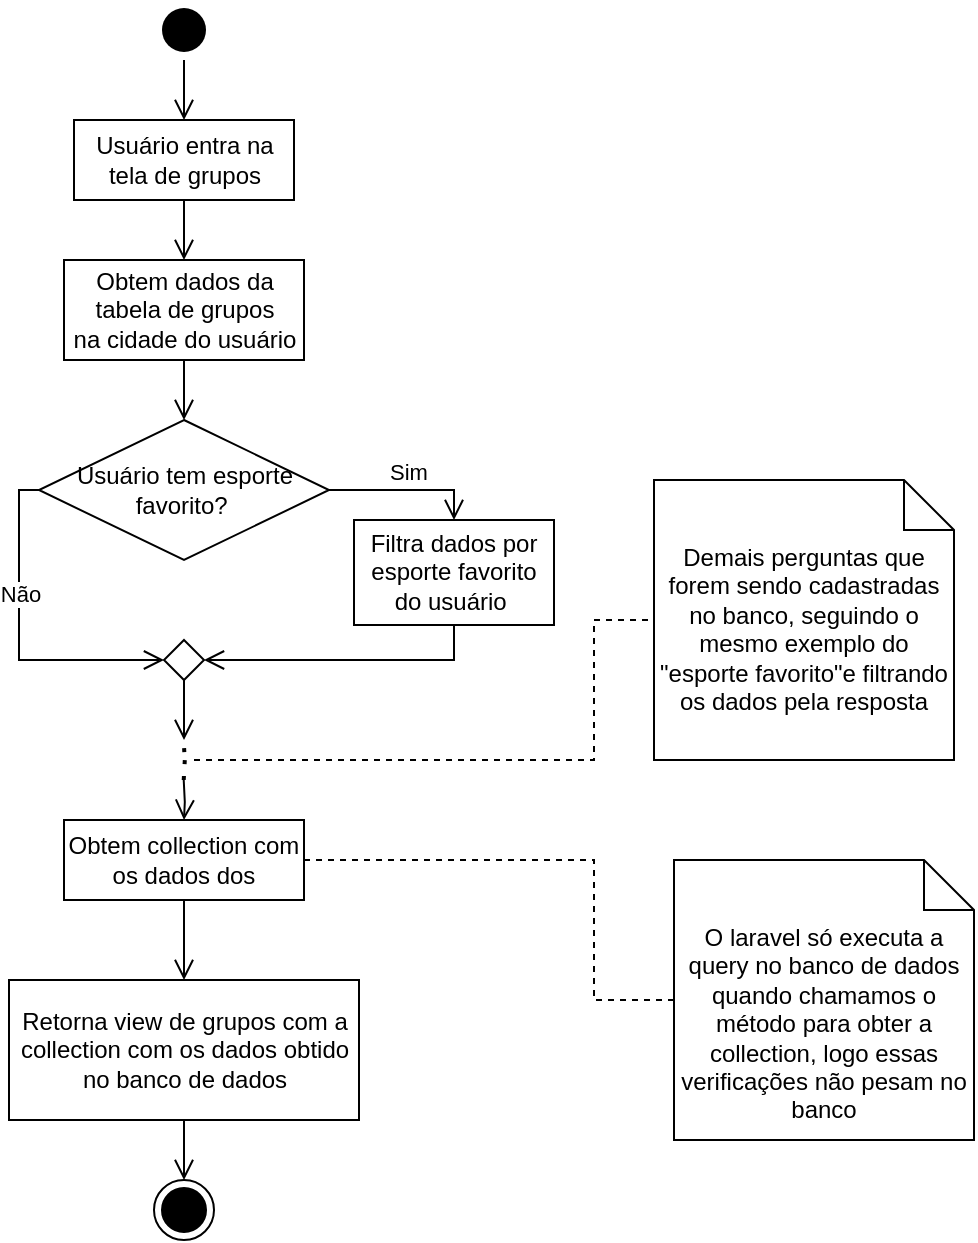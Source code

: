 <mxfile version="15.4.0" type="device"><diagram id="lUdXJJmj_tESAVBgy_tw" name="Página-1"><mxGraphModel dx="1021" dy="587" grid="1" gridSize="10" guides="1" tooltips="1" connect="1" arrows="1" fold="1" page="1" pageScale="1" pageWidth="827" pageHeight="1169" math="0" shadow="0"><root><mxCell id="0"/><mxCell id="1" parent="0"/><mxCell id="xd3pBkrR9m6yUgoTt7Tm-1" value="" style="ellipse;html=1;shape=startState;fillColor=#000000;strokeColor=none;" vertex="1" parent="1"><mxGeometry x="100" y="40" width="30" height="30" as="geometry"/></mxCell><mxCell id="xd3pBkrR9m6yUgoTt7Tm-2" value="" style="edgeStyle=orthogonalEdgeStyle;html=1;verticalAlign=bottom;endArrow=open;endSize=8;strokeColor=#000000;rounded=0;exitX=0.5;exitY=1;exitDx=0;exitDy=0;entryX=0.5;entryY=0;entryDx=0;entryDy=0;" edge="1" source="xd3pBkrR9m6yUgoTt7Tm-1" parent="1" target="xd3pBkrR9m6yUgoTt7Tm-3"><mxGeometry relative="1" as="geometry"><mxPoint x="115" y="130" as="targetPoint"/></mxGeometry></mxCell><mxCell id="xd3pBkrR9m6yUgoTt7Tm-3" value="Usuário entra na&lt;br&gt;tela de grupos" style="html=1;" vertex="1" parent="1"><mxGeometry x="60" y="100" width="110" height="40" as="geometry"/></mxCell><mxCell id="xd3pBkrR9m6yUgoTt7Tm-4" value="Obtem dados da&lt;br&gt;tabela de grupos&lt;br&gt;na cidade do usuário" style="html=1;" vertex="1" parent="1"><mxGeometry x="55" y="170" width="120" height="50" as="geometry"/></mxCell><mxCell id="xd3pBkrR9m6yUgoTt7Tm-6" value="" style="edgeStyle=orthogonalEdgeStyle;html=1;verticalAlign=bottom;endArrow=open;endSize=8;strokeColor=#000000;rounded=0;exitX=0.5;exitY=1;exitDx=0;exitDy=0;entryX=0.5;entryY=0;entryDx=0;entryDy=0;" edge="1" parent="1" source="xd3pBkrR9m6yUgoTt7Tm-3" target="xd3pBkrR9m6yUgoTt7Tm-4"><mxGeometry relative="1" as="geometry"><mxPoint x="115" y="170" as="targetPoint"/><mxPoint x="125" y="80" as="sourcePoint"/></mxGeometry></mxCell><mxCell id="xd3pBkrR9m6yUgoTt7Tm-7" value="Usuário tem esporte favorito?&amp;nbsp;" style="rhombus;whiteSpace=wrap;html=1;" vertex="1" parent="1"><mxGeometry x="42.5" y="250" width="145" height="70" as="geometry"/></mxCell><mxCell id="xd3pBkrR9m6yUgoTt7Tm-8" value="" style="edgeStyle=orthogonalEdgeStyle;html=1;verticalAlign=bottom;endArrow=open;endSize=8;strokeColor=#000000;rounded=0;exitX=0.5;exitY=1;exitDx=0;exitDy=0;entryX=0.5;entryY=0;entryDx=0;entryDy=0;" edge="1" parent="1" source="xd3pBkrR9m6yUgoTt7Tm-4" target="xd3pBkrR9m6yUgoTt7Tm-7"><mxGeometry relative="1" as="geometry"><mxPoint x="135.0" y="120" as="targetPoint"/><mxPoint x="135" y="90" as="sourcePoint"/></mxGeometry></mxCell><mxCell id="xd3pBkrR9m6yUgoTt7Tm-9" value="Filtra dados por esporte favorito do usuário&amp;nbsp;" style="rounded=0;whiteSpace=wrap;html=1;" vertex="1" parent="1"><mxGeometry x="200" y="300" width="100" height="52.5" as="geometry"/></mxCell><mxCell id="xd3pBkrR9m6yUgoTt7Tm-10" value="Sim" style="edgeStyle=orthogonalEdgeStyle;html=1;verticalAlign=bottom;endArrow=open;endSize=8;strokeColor=#000000;rounded=0;exitX=1;exitY=0.5;exitDx=0;exitDy=0;entryX=0.5;entryY=0;entryDx=0;entryDy=0;" edge="1" parent="1" source="xd3pBkrR9m6yUgoTt7Tm-7" target="xd3pBkrR9m6yUgoTt7Tm-9"><mxGeometry relative="1" as="geometry"><mxPoint x="125" y="260" as="targetPoint"/><mxPoint x="125" y="230" as="sourcePoint"/></mxGeometry></mxCell><mxCell id="xd3pBkrR9m6yUgoTt7Tm-11" value="" style="rhombus;whiteSpace=wrap;html=1;" vertex="1" parent="1"><mxGeometry x="105" y="360" width="20" height="20" as="geometry"/></mxCell><mxCell id="xd3pBkrR9m6yUgoTt7Tm-13" value="" style="edgeStyle=orthogonalEdgeStyle;html=1;verticalAlign=bottom;endArrow=open;endSize=8;strokeColor=#000000;rounded=0;exitX=0;exitY=0.5;exitDx=0;exitDy=0;entryX=0;entryY=0.5;entryDx=0;entryDy=0;" edge="1" parent="1" source="xd3pBkrR9m6yUgoTt7Tm-7" target="xd3pBkrR9m6yUgoTt7Tm-11"><mxGeometry relative="1" as="geometry"><mxPoint x="125" y="260" as="targetPoint"/><mxPoint x="125" y="230" as="sourcePoint"/></mxGeometry></mxCell><mxCell id="xd3pBkrR9m6yUgoTt7Tm-16" value="Não" style="edgeLabel;html=1;align=center;verticalAlign=middle;resizable=0;points=[];" vertex="1" connectable="0" parent="xd3pBkrR9m6yUgoTt7Tm-13"><mxGeometry x="-0.263" relative="1" as="geometry"><mxPoint as="offset"/></mxGeometry></mxCell><mxCell id="xd3pBkrR9m6yUgoTt7Tm-15" value="" style="edgeStyle=orthogonalEdgeStyle;html=1;verticalAlign=bottom;endArrow=open;endSize=8;strokeColor=#000000;rounded=0;exitX=0.5;exitY=1;exitDx=0;exitDy=0;entryX=1;entryY=0.5;entryDx=0;entryDy=0;" edge="1" parent="1" source="xd3pBkrR9m6yUgoTt7Tm-9" target="xd3pBkrR9m6yUgoTt7Tm-11"><mxGeometry relative="1" as="geometry"><mxPoint x="125.0" y="260.0" as="targetPoint"/><mxPoint x="125.0" y="230" as="sourcePoint"/></mxGeometry></mxCell><mxCell id="xd3pBkrR9m6yUgoTt7Tm-18" value="" style="edgeStyle=orthogonalEdgeStyle;html=1;verticalAlign=bottom;endArrow=open;endSize=8;strokeColor=#000000;rounded=0;exitX=0.5;exitY=1;exitDx=0;exitDy=0;" edge="1" parent="1" source="xd3pBkrR9m6yUgoTt7Tm-11"><mxGeometry relative="1" as="geometry"><mxPoint x="115" y="410" as="targetPoint"/><mxPoint x="135.0" y="240" as="sourcePoint"/></mxGeometry></mxCell><mxCell id="xd3pBkrR9m6yUgoTt7Tm-19" value="" style="endArrow=none;dashed=1;html=1;dashPattern=1 3;strokeWidth=2;rounded=0;edgeStyle=orthogonalEdgeStyle;" edge="1" parent="1"><mxGeometry width="50" height="50" relative="1" as="geometry"><mxPoint x="114.86" y="430" as="sourcePoint"/><mxPoint x="114.86" y="410" as="targetPoint"/></mxGeometry></mxCell><mxCell id="xd3pBkrR9m6yUgoTt7Tm-20" value="" style="edgeStyle=orthogonalEdgeStyle;html=1;verticalAlign=bottom;endArrow=open;endSize=8;strokeColor=#000000;rounded=0;exitX=0.5;exitY=1;exitDx=0;exitDy=0;entryX=0.5;entryY=0;entryDx=0;entryDy=0;" edge="1" parent="1" target="xd3pBkrR9m6yUgoTt7Tm-23"><mxGeometry relative="1" as="geometry"><mxPoint x="114.86" y="450" as="targetPoint"/><mxPoint x="114.86" y="430" as="sourcePoint"/></mxGeometry></mxCell><mxCell id="xd3pBkrR9m6yUgoTt7Tm-21" value="Demais perguntas que forem sendo cadastradas no banco, seguindo o mesmo exemplo do &quot;esporte favorito&quot;e filtrando os dados pela resposta" style="shape=note2;boundedLbl=1;whiteSpace=wrap;html=1;size=25;verticalAlign=top;align=center;" vertex="1" parent="1"><mxGeometry x="350" y="280" width="150" height="140" as="geometry"/></mxCell><mxCell id="xd3pBkrR9m6yUgoTt7Tm-22" value="" style="endArrow=none;dashed=1;html=1;rounded=0;strokeColor=#000000;edgeStyle=orthogonalEdgeStyle;entryX=0;entryY=0.5;entryDx=0;entryDy=0;entryPerimeter=0;" edge="1" parent="1" target="xd3pBkrR9m6yUgoTt7Tm-21"><mxGeometry width="50" height="50" relative="1" as="geometry"><mxPoint x="120" y="420" as="sourcePoint"/><mxPoint x="260" y="410" as="targetPoint"/><Array as="points"><mxPoint x="320" y="420"/></Array></mxGeometry></mxCell><mxCell id="xd3pBkrR9m6yUgoTt7Tm-23" value="Obtem collection com os dados dos" style="rounded=0;whiteSpace=wrap;html=1;" vertex="1" parent="1"><mxGeometry x="55" y="450" width="120" height="40" as="geometry"/></mxCell><mxCell id="xd3pBkrR9m6yUgoTt7Tm-24" value="O laravel só executa a query no banco de dados quando chamamos o método para obter a collection, logo essas verificações não pesam no banco" style="shape=note2;boundedLbl=1;whiteSpace=wrap;html=1;size=25;verticalAlign=top;align=center;" vertex="1" parent="1"><mxGeometry x="360" y="470" width="150" height="140" as="geometry"/></mxCell><mxCell id="xd3pBkrR9m6yUgoTt7Tm-26" value="" style="endArrow=none;dashed=1;html=1;rounded=0;strokeColor=#000000;edgeStyle=orthogonalEdgeStyle;exitX=1;exitY=0.5;exitDx=0;exitDy=0;entryX=0;entryY=0.5;entryDx=0;entryDy=0;entryPerimeter=0;" edge="1" parent="1" source="xd3pBkrR9m6yUgoTt7Tm-23" target="xd3pBkrR9m6yUgoTt7Tm-24"><mxGeometry width="50" height="50" relative="1" as="geometry"><mxPoint x="150" y="600" as="sourcePoint"/><mxPoint x="200" y="550" as="targetPoint"/><Array as="points"><mxPoint x="320" y="470"/></Array></mxGeometry></mxCell><mxCell id="xd3pBkrR9m6yUgoTt7Tm-27" value="Retorna view de grupos com a collection com os dados obtido no banco de dados" style="rounded=0;whiteSpace=wrap;html=1;" vertex="1" parent="1"><mxGeometry x="27.5" y="530" width="175" height="70" as="geometry"/></mxCell><mxCell id="xd3pBkrR9m6yUgoTt7Tm-29" value="" style="edgeStyle=orthogonalEdgeStyle;html=1;verticalAlign=bottom;endArrow=open;endSize=8;strokeColor=#000000;rounded=0;exitX=0.5;exitY=1;exitDx=0;exitDy=0;entryX=0.5;entryY=0;entryDx=0;entryDy=0;" edge="1" parent="1" source="xd3pBkrR9m6yUgoTt7Tm-23" target="xd3pBkrR9m6yUgoTt7Tm-27"><mxGeometry relative="1" as="geometry"><mxPoint x="125" y="260" as="targetPoint"/><mxPoint x="125" y="230" as="sourcePoint"/></mxGeometry></mxCell><mxCell id="xd3pBkrR9m6yUgoTt7Tm-30" value="" style="ellipse;html=1;shape=endState;fillColor=#000000;strokeColor=#000000;" vertex="1" parent="1"><mxGeometry x="100" y="630" width="30" height="30" as="geometry"/></mxCell><mxCell id="xd3pBkrR9m6yUgoTt7Tm-31" value="" style="edgeStyle=orthogonalEdgeStyle;html=1;verticalAlign=bottom;endArrow=open;endSize=8;strokeColor=#000000;rounded=0;exitX=0.5;exitY=1;exitDx=0;exitDy=0;entryX=0.5;entryY=0;entryDx=0;entryDy=0;" edge="1" parent="1" source="xd3pBkrR9m6yUgoTt7Tm-27" target="xd3pBkrR9m6yUgoTt7Tm-30"><mxGeometry relative="1" as="geometry"><mxPoint x="125" y="550.0" as="targetPoint"/><mxPoint x="125" y="500.0" as="sourcePoint"/></mxGeometry></mxCell></root></mxGraphModel></diagram></mxfile>